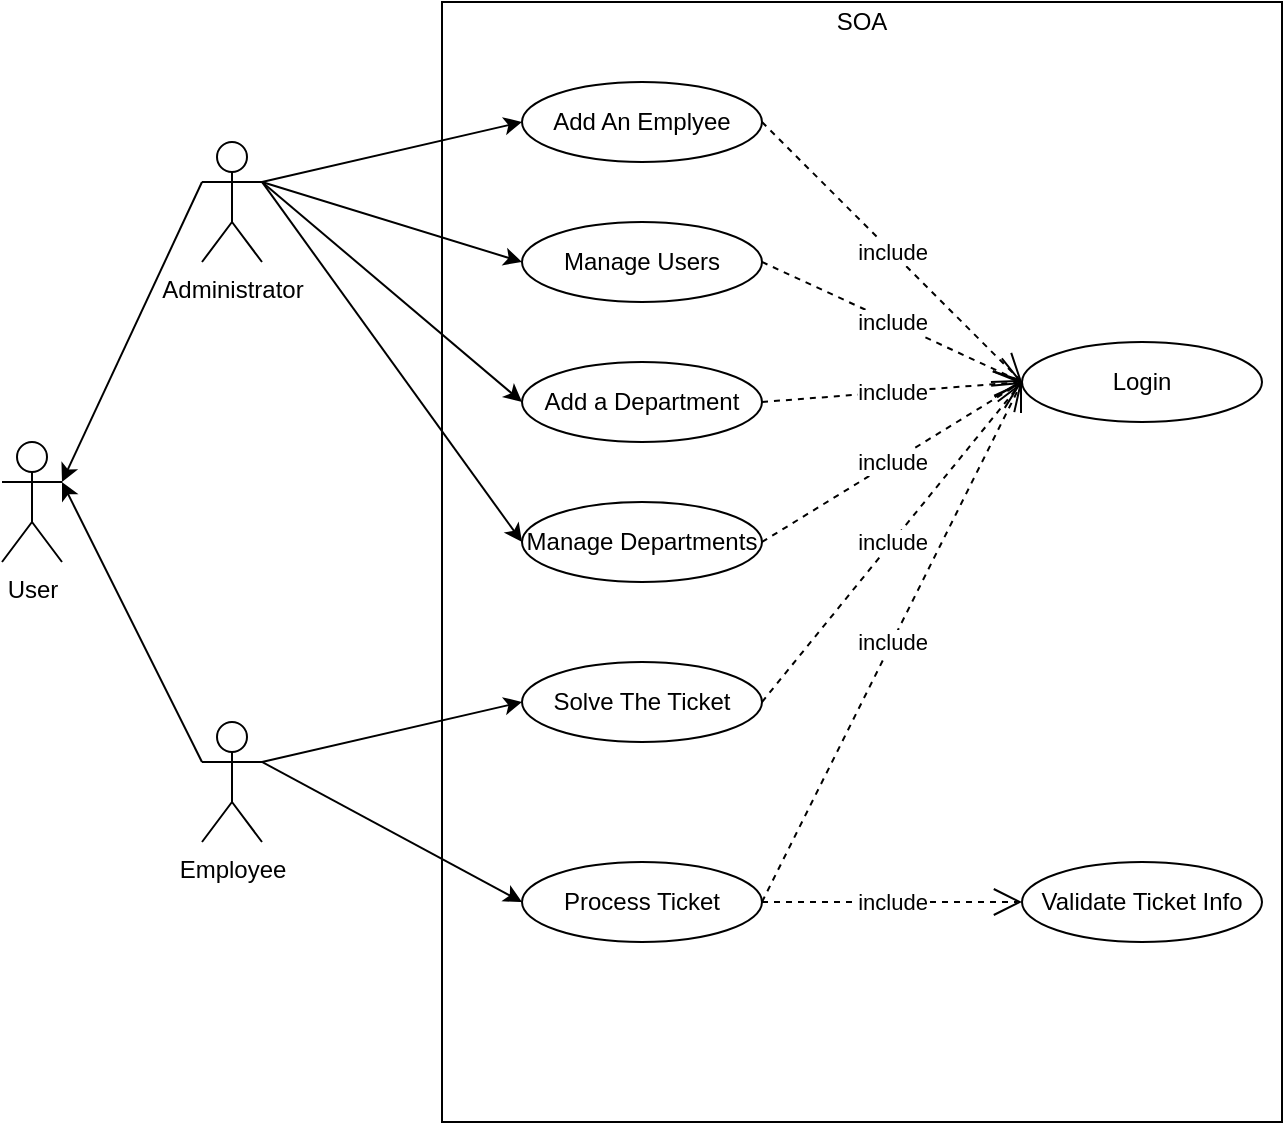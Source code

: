 <mxfile version="13.9.9" type="device"><diagram id="Zyc-lRbaoF1Xi367jJ9u" name="Page-1"><mxGraphModel dx="1303" dy="2196" grid="1" gridSize="10" guides="1" tooltips="1" connect="1" arrows="1" fold="1" page="1" pageScale="1" pageWidth="827" pageHeight="1169" math="0" shadow="0"><root><mxCell id="0"/><mxCell id="1" parent="0"/><mxCell id="bcrzRKyCSc8oV1m6T6O--31" value="Employee" style="shape=umlActor;verticalLabelPosition=bottom;labelBackgroundColor=#ffffff;verticalAlign=top;html=1;outlineConnect=0;" vertex="1" parent="1"><mxGeometry x="1030" y="-740" width="30" height="60" as="geometry"/></mxCell><mxCell id="bcrzRKyCSc8oV1m6T6O--32" value="" style="rounded=0;whiteSpace=wrap;html=1;" vertex="1" parent="1"><mxGeometry x="1150" y="-1100" width="420" height="560" as="geometry"/></mxCell><mxCell id="bcrzRKyCSc8oV1m6T6O--33" value="SOA" style="text;html=1;strokeColor=none;fillColor=none;align=center;verticalAlign=middle;whiteSpace=wrap;rounded=0;" vertex="1" parent="1"><mxGeometry x="1340" y="-1100" width="40" height="20" as="geometry"/></mxCell><mxCell id="bcrzRKyCSc8oV1m6T6O--34" style="edgeStyle=orthogonalEdgeStyle;rounded=0;orthogonalLoop=1;jettySize=auto;html=1;exitX=0.5;exitY=1;exitDx=0;exitDy=0;" edge="1" parent="1" source="bcrzRKyCSc8oV1m6T6O--33" target="bcrzRKyCSc8oV1m6T6O--33"><mxGeometry relative="1" as="geometry"/></mxCell><mxCell id="bcrzRKyCSc8oV1m6T6O--35" value="Login" style="ellipse;whiteSpace=wrap;html=1;" vertex="1" parent="1"><mxGeometry x="1440" y="-930" width="120" height="40" as="geometry"/></mxCell><mxCell id="bcrzRKyCSc8oV1m6T6O--36" value="Add An Emplyee" style="ellipse;whiteSpace=wrap;html=1;" vertex="1" parent="1"><mxGeometry x="1190" y="-1060" width="120" height="40" as="geometry"/></mxCell><mxCell id="bcrzRKyCSc8oV1m6T6O--37" value="Manage Users" style="ellipse;whiteSpace=wrap;html=1;" vertex="1" parent="1"><mxGeometry x="1190" y="-990" width="120" height="40" as="geometry"/></mxCell><mxCell id="bcrzRKyCSc8oV1m6T6O--38" value="Administrator" style="shape=umlActor;verticalLabelPosition=bottom;labelBackgroundColor=#ffffff;verticalAlign=top;html=1;outlineConnect=0;" vertex="1" parent="1"><mxGeometry x="1030" y="-1030" width="30" height="60" as="geometry"/></mxCell><mxCell id="bcrzRKyCSc8oV1m6T6O--39" value="" style="endArrow=classic;html=1;entryX=0;entryY=0.5;entryDx=0;entryDy=0;exitX=1;exitY=0.333;exitDx=0;exitDy=0;exitPerimeter=0;" edge="1" parent="1" source="bcrzRKyCSc8oV1m6T6O--38" target="bcrzRKyCSc8oV1m6T6O--37"><mxGeometry width="50" height="50" relative="1" as="geometry"><mxPoint x="1190" y="-790" as="sourcePoint"/><mxPoint x="1240" y="-840" as="targetPoint"/></mxGeometry></mxCell><mxCell id="bcrzRKyCSc8oV1m6T6O--40" value="" style="endArrow=classic;html=1;entryX=0;entryY=0.5;entryDx=0;entryDy=0;exitX=1;exitY=0.333;exitDx=0;exitDy=0;exitPerimeter=0;" edge="1" parent="1" source="bcrzRKyCSc8oV1m6T6O--38" target="bcrzRKyCSc8oV1m6T6O--36"><mxGeometry width="50" height="50" relative="1" as="geometry"><mxPoint x="990" y="-700" as="sourcePoint"/><mxPoint x="1164" y="-620" as="targetPoint"/></mxGeometry></mxCell><mxCell id="bcrzRKyCSc8oV1m6T6O--41" value="Add a Department" style="ellipse;whiteSpace=wrap;html=1;" vertex="1" parent="1"><mxGeometry x="1190" y="-920" width="120" height="40" as="geometry"/></mxCell><mxCell id="bcrzRKyCSc8oV1m6T6O--42" value="" style="endArrow=classic;html=1;entryX=0;entryY=0.5;entryDx=0;entryDy=0;exitX=1;exitY=0.333;exitDx=0;exitDy=0;exitPerimeter=0;" edge="1" parent="1" source="bcrzRKyCSc8oV1m6T6O--38" target="bcrzRKyCSc8oV1m6T6O--41"><mxGeometry width="50" height="50" relative="1" as="geometry"><mxPoint x="980" y="-950" as="sourcePoint"/><mxPoint x="1170" y="-830" as="targetPoint"/></mxGeometry></mxCell><mxCell id="bcrzRKyCSc8oV1m6T6O--43" value="Manage Departments" style="ellipse;whiteSpace=wrap;html=1;" vertex="1" parent="1"><mxGeometry x="1190" y="-850" width="120" height="40" as="geometry"/></mxCell><mxCell id="bcrzRKyCSc8oV1m6T6O--44" value="" style="endArrow=classic;html=1;entryX=0;entryY=0.5;entryDx=0;entryDy=0;exitX=1;exitY=0.333;exitDx=0;exitDy=0;exitPerimeter=0;" edge="1" parent="1" source="bcrzRKyCSc8oV1m6T6O--38" target="bcrzRKyCSc8oV1m6T6O--43"><mxGeometry width="50" height="50" relative="1" as="geometry"><mxPoint x="980" y="-950" as="sourcePoint"/><mxPoint x="1170" y="-740" as="targetPoint"/></mxGeometry></mxCell><mxCell id="bcrzRKyCSc8oV1m6T6O--45" value="Process Ticket" style="ellipse;whiteSpace=wrap;html=1;" vertex="1" parent="1"><mxGeometry x="1190" y="-670" width="120" height="40" as="geometry"/></mxCell><mxCell id="bcrzRKyCSc8oV1m6T6O--46" value="" style="endArrow=classic;html=1;entryX=0;entryY=0.5;entryDx=0;entryDy=0;exitX=1;exitY=0.333;exitDx=0;exitDy=0;exitPerimeter=0;" edge="1" parent="1" source="bcrzRKyCSc8oV1m6T6O--31" target="bcrzRKyCSc8oV1m6T6O--45"><mxGeometry width="50" height="50" relative="1" as="geometry"><mxPoint x="220" y="-1030" as="sourcePoint"/><mxPoint x="404" y="-760" as="targetPoint"/></mxGeometry></mxCell><mxCell id="bcrzRKyCSc8oV1m6T6O--47" value="Solve The Ticket" style="ellipse;whiteSpace=wrap;html=1;" vertex="1" parent="1"><mxGeometry x="1190" y="-770" width="120" height="40" as="geometry"/></mxCell><mxCell id="bcrzRKyCSc8oV1m6T6O--48" value="" style="endArrow=classic;html=1;entryX=0;entryY=0.5;entryDx=0;entryDy=0;exitX=1;exitY=0.333;exitDx=0;exitDy=0;exitPerimeter=0;" edge="1" parent="1" source="bcrzRKyCSc8oV1m6T6O--31" target="bcrzRKyCSc8oV1m6T6O--47"><mxGeometry width="50" height="50" relative="1" as="geometry"><mxPoint x="240" y="-690" as="sourcePoint"/><mxPoint x="404" y="-690" as="targetPoint"/></mxGeometry></mxCell><mxCell id="bcrzRKyCSc8oV1m6T6O--49" value="Validate Ticket Info" style="ellipse;whiteSpace=wrap;html=1;" vertex="1" parent="1"><mxGeometry x="1440" y="-670" width="120" height="40" as="geometry"/></mxCell><mxCell id="bcrzRKyCSc8oV1m6T6O--50" value="include" style="endArrow=open;endSize=12;dashed=1;html=1;exitX=1;exitY=0.5;exitDx=0;exitDy=0;" edge="1" parent="1" source="bcrzRKyCSc8oV1m6T6O--45" target="bcrzRKyCSc8oV1m6T6O--49"><mxGeometry width="160" relative="1" as="geometry"><mxPoint x="690" y="-760" as="sourcePoint"/><mxPoint x="620" y="-650" as="targetPoint"/></mxGeometry></mxCell><mxCell id="bcrzRKyCSc8oV1m6T6O--51" value="User" style="shape=umlActor;verticalLabelPosition=bottom;labelBackgroundColor=#ffffff;verticalAlign=top;html=1;outlineConnect=0;" vertex="1" parent="1"><mxGeometry x="930" y="-880" width="30" height="60" as="geometry"/></mxCell><mxCell id="bcrzRKyCSc8oV1m6T6O--52" value="include" style="endArrow=open;endSize=12;dashed=1;html=1;exitX=1;exitY=0.5;exitDx=0;exitDy=0;entryX=0;entryY=0.5;entryDx=0;entryDy=0;" edge="1" parent="1" source="bcrzRKyCSc8oV1m6T6O--36" target="bcrzRKyCSc8oV1m6T6O--35"><mxGeometry width="160" relative="1" as="geometry"><mxPoint x="1420" y="-810" as="sourcePoint"/><mxPoint x="1350" y="-700" as="targetPoint"/></mxGeometry></mxCell><mxCell id="bcrzRKyCSc8oV1m6T6O--53" value="include" style="endArrow=open;endSize=12;dashed=1;html=1;exitX=1;exitY=0.5;exitDx=0;exitDy=0;entryX=0;entryY=0.5;entryDx=0;entryDy=0;" edge="1" parent="1" source="bcrzRKyCSc8oV1m6T6O--37" target="bcrzRKyCSc8oV1m6T6O--35"><mxGeometry width="160" relative="1" as="geometry"><mxPoint x="1493" y="-810" as="sourcePoint"/><mxPoint x="1423" y="-700" as="targetPoint"/></mxGeometry></mxCell><mxCell id="bcrzRKyCSc8oV1m6T6O--54" value="include" style="endArrow=open;endSize=12;dashed=1;html=1;exitX=1;exitY=0.5;exitDx=0;exitDy=0;entryX=0;entryY=0.5;entryDx=0;entryDy=0;" edge="1" parent="1" source="bcrzRKyCSc8oV1m6T6O--41" target="bcrzRKyCSc8oV1m6T6O--35"><mxGeometry width="160" relative="1" as="geometry"><mxPoint x="1480" y="-840" as="sourcePoint"/><mxPoint x="1410" y="-730" as="targetPoint"/></mxGeometry></mxCell><mxCell id="bcrzRKyCSc8oV1m6T6O--55" value="include" style="endArrow=open;endSize=12;dashed=1;html=1;exitX=1;exitY=0.5;exitDx=0;exitDy=0;entryX=0;entryY=0.5;entryDx=0;entryDy=0;" edge="1" parent="1" source="bcrzRKyCSc8oV1m6T6O--43" target="bcrzRKyCSc8oV1m6T6O--35"><mxGeometry width="160" relative="1" as="geometry"><mxPoint x="1500" y="-795" as="sourcePoint"/><mxPoint x="1420" y="-1010" as="targetPoint"/></mxGeometry></mxCell><mxCell id="bcrzRKyCSc8oV1m6T6O--56" value="include" style="endArrow=open;endSize=12;dashed=1;html=1;exitX=1;exitY=0.5;exitDx=0;exitDy=0;entryX=0;entryY=0.5;entryDx=0;entryDy=0;" edge="1" parent="1" source="bcrzRKyCSc8oV1m6T6O--45" target="bcrzRKyCSc8oV1m6T6O--35"><mxGeometry width="160" relative="1" as="geometry"><mxPoint x="1570" y="-780" as="sourcePoint"/><mxPoint x="1500" y="-670" as="targetPoint"/></mxGeometry></mxCell><mxCell id="bcrzRKyCSc8oV1m6T6O--57" value="include" style="endArrow=open;endSize=12;dashed=1;html=1;exitX=1;exitY=0.5;exitDx=0;exitDy=0;entryX=0;entryY=0.5;entryDx=0;entryDy=0;" edge="1" parent="1" source="bcrzRKyCSc8oV1m6T6O--47" target="bcrzRKyCSc8oV1m6T6O--35"><mxGeometry width="160" relative="1" as="geometry"><mxPoint x="1580" y="-770" as="sourcePoint"/><mxPoint x="1510" y="-660" as="targetPoint"/></mxGeometry></mxCell><mxCell id="bcrzRKyCSc8oV1m6T6O--58" value="" style="endArrow=classic;html=1;entryX=1;entryY=0.333;entryDx=0;entryDy=0;exitX=0;exitY=0.333;exitDx=0;exitDy=0;exitPerimeter=0;entryPerimeter=0;" edge="1" parent="1" source="bcrzRKyCSc8oV1m6T6O--38" target="bcrzRKyCSc8oV1m6T6O--51"><mxGeometry width="50" height="50" relative="1" as="geometry"><mxPoint x="990" y="-680" as="sourcePoint"/><mxPoint x="1200" y="-740" as="targetPoint"/></mxGeometry></mxCell><mxCell id="bcrzRKyCSc8oV1m6T6O--59" value="" style="endArrow=classic;html=1;entryX=1;entryY=0.333;entryDx=0;entryDy=0;exitX=0;exitY=0.333;exitDx=0;exitDy=0;exitPerimeter=0;entryPerimeter=0;" edge="1" parent="1" source="bcrzRKyCSc8oV1m6T6O--31" target="bcrzRKyCSc8oV1m6T6O--51"><mxGeometry width="50" height="50" relative="1" as="geometry"><mxPoint x="960" y="-940" as="sourcePoint"/><mxPoint x="890" y="-790" as="targetPoint"/></mxGeometry></mxCell></root></mxGraphModel></diagram></mxfile>